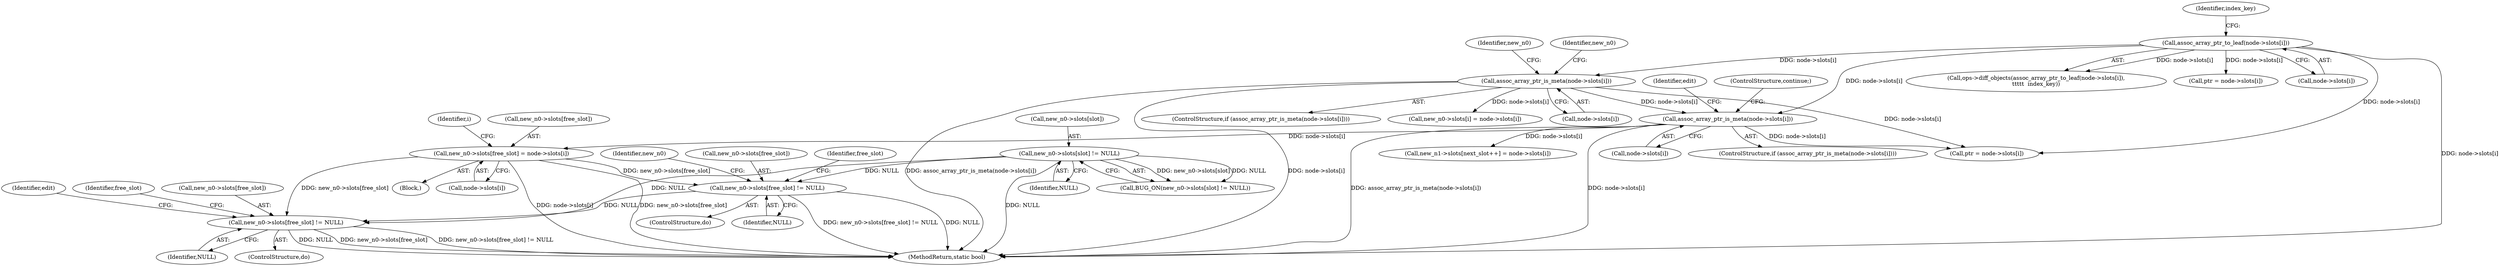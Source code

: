digraph "0_linux_8d4a2ec1e0b41b0cf9a0c5cd4511da7f8e4f3de2@API" {
"1000678" [label="(Call,new_n0->slots[free_slot] != NULL)"];
"1000650" [label="(Call,new_n0->slots[free_slot] = node->slots[i])"];
"1000605" [label="(Call,assoc_array_ptr_is_meta(node->slots[i]))"];
"1001020" [label="(Call,assoc_array_ptr_to_leaf(node->slots[i]))"];
"1000546" [label="(Call,assoc_array_ptr_is_meta(node->slots[i]))"];
"1000572" [label="(Call,new_n0->slots[slot] != NULL)"];
"1000643" [label="(Call,new_n0->slots[free_slot] != NULL)"];
"1001019" [label="(Call,ops->diff_objects(assoc_array_ptr_to_leaf(node->slots[i]),\n\t\t\t\t\t  index_key))"];
"1000572" [label="(Call,new_n0->slots[slot] != NULL)"];
"1000653" [label="(Identifier,new_n0)"];
"1000639" [label="(ControlStructure,do)"];
"1000687" [label="(Identifier,edit)"];
"1000677" [label="(Identifier,free_slot)"];
"1000616" [label="(Identifier,edit)"];
"1000545" [label="(ControlStructure,if (assoc_array_ptr_is_meta(node->slots[i])))"];
"1000638" [label="(Block,)"];
"1000606" [label="(Call,node->slots[i])"];
"1000578" [label="(Identifier,NULL)"];
"1000684" [label="(Identifier,NULL)"];
"1000571" [label="(Call,BUG_ON(new_n0->slots[slot] != NULL))"];
"1000573" [label="(Call,new_n0->slots[slot])"];
"1000656" [label="(Call,node->slots[i])"];
"1000650" [label="(Call,new_n0->slots[free_slot] = node->slots[i])"];
"1000679" [label="(Call,new_n0->slots[free_slot])"];
"1000678" [label="(Call,new_n0->slots[free_slot] != NULL)"];
"1000552" [label="(Call,new_n0->slots[i] = node->slots[i])"];
"1001204" [label="(Call,ptr = node->slots[i])"];
"1000674" [label="(ControlStructure,do)"];
"1000555" [label="(Identifier,new_n0)"];
"1000602" [label="(Identifier,i)"];
"1000649" [label="(Identifier,NULL)"];
"1000651" [label="(Call,new_n0->slots[free_slot])"];
"1000643" [label="(Call,new_n0->slots[free_slot] != NULL)"];
"1000546" [label="(Call,assoc_array_ptr_is_meta(node->slots[i]))"];
"1000644" [label="(Call,new_n0->slots[free_slot])"];
"1000567" [label="(Identifier,new_n0)"];
"1000547" [label="(Call,node->slots[i])"];
"1000604" [label="(ControlStructure,if (assoc_array_ptr_is_meta(node->slots[i])))"];
"1000642" [label="(Identifier,free_slot)"];
"1001251" [label="(MethodReturn,static bool)"];
"1001020" [label="(Call,assoc_array_ptr_to_leaf(node->slots[i]))"];
"1000747" [label="(Call,ptr = node->slots[i])"];
"1000605" [label="(Call,assoc_array_ptr_is_meta(node->slots[i]))"];
"1000621" [label="(Call,new_n1->slots[next_slot++] = node->slots[i])"];
"1001021" [label="(Call,node->slots[i])"];
"1000611" [label="(ControlStructure,continue;)"];
"1001026" [label="(Identifier,index_key)"];
"1000678" -> "1000674"  [label="AST: "];
"1000678" -> "1000684"  [label="CFG: "];
"1000679" -> "1000678"  [label="AST: "];
"1000684" -> "1000678"  [label="AST: "];
"1000677" -> "1000678"  [label="CFG: "];
"1000687" -> "1000678"  [label="CFG: "];
"1000678" -> "1001251"  [label="DDG: new_n0->slots[free_slot] != NULL"];
"1000678" -> "1001251"  [label="DDG: NULL"];
"1000678" -> "1001251"  [label="DDG: new_n0->slots[free_slot]"];
"1000650" -> "1000678"  [label="DDG: new_n0->slots[free_slot]"];
"1000572" -> "1000678"  [label="DDG: NULL"];
"1000643" -> "1000678"  [label="DDG: NULL"];
"1000650" -> "1000638"  [label="AST: "];
"1000650" -> "1000656"  [label="CFG: "];
"1000651" -> "1000650"  [label="AST: "];
"1000656" -> "1000650"  [label="AST: "];
"1000602" -> "1000650"  [label="CFG: "];
"1000650" -> "1001251"  [label="DDG: node->slots[i]"];
"1000650" -> "1001251"  [label="DDG: new_n0->slots[free_slot]"];
"1000650" -> "1000643"  [label="DDG: new_n0->slots[free_slot]"];
"1000605" -> "1000650"  [label="DDG: node->slots[i]"];
"1000605" -> "1000604"  [label="AST: "];
"1000605" -> "1000606"  [label="CFG: "];
"1000606" -> "1000605"  [label="AST: "];
"1000611" -> "1000605"  [label="CFG: "];
"1000616" -> "1000605"  [label="CFG: "];
"1000605" -> "1001251"  [label="DDG: assoc_array_ptr_is_meta(node->slots[i])"];
"1000605" -> "1001251"  [label="DDG: node->slots[i]"];
"1001020" -> "1000605"  [label="DDG: node->slots[i]"];
"1000546" -> "1000605"  [label="DDG: node->slots[i]"];
"1000605" -> "1000621"  [label="DDG: node->slots[i]"];
"1000605" -> "1000747"  [label="DDG: node->slots[i]"];
"1001020" -> "1001019"  [label="AST: "];
"1001020" -> "1001021"  [label="CFG: "];
"1001021" -> "1001020"  [label="AST: "];
"1001026" -> "1001020"  [label="CFG: "];
"1001020" -> "1001251"  [label="DDG: node->slots[i]"];
"1001020" -> "1000546"  [label="DDG: node->slots[i]"];
"1001020" -> "1000747"  [label="DDG: node->slots[i]"];
"1001020" -> "1001019"  [label="DDG: node->slots[i]"];
"1001020" -> "1001204"  [label="DDG: node->slots[i]"];
"1000546" -> "1000545"  [label="AST: "];
"1000546" -> "1000547"  [label="CFG: "];
"1000547" -> "1000546"  [label="AST: "];
"1000555" -> "1000546"  [label="CFG: "];
"1000567" -> "1000546"  [label="CFG: "];
"1000546" -> "1001251"  [label="DDG: assoc_array_ptr_is_meta(node->slots[i])"];
"1000546" -> "1001251"  [label="DDG: node->slots[i]"];
"1000546" -> "1000552"  [label="DDG: node->slots[i]"];
"1000546" -> "1000747"  [label="DDG: node->slots[i]"];
"1000572" -> "1000571"  [label="AST: "];
"1000572" -> "1000578"  [label="CFG: "];
"1000573" -> "1000572"  [label="AST: "];
"1000578" -> "1000572"  [label="AST: "];
"1000571" -> "1000572"  [label="CFG: "];
"1000572" -> "1001251"  [label="DDG: NULL"];
"1000572" -> "1000571"  [label="DDG: new_n0->slots[slot]"];
"1000572" -> "1000571"  [label="DDG: NULL"];
"1000572" -> "1000643"  [label="DDG: NULL"];
"1000643" -> "1000639"  [label="AST: "];
"1000643" -> "1000649"  [label="CFG: "];
"1000644" -> "1000643"  [label="AST: "];
"1000649" -> "1000643"  [label="AST: "];
"1000642" -> "1000643"  [label="CFG: "];
"1000653" -> "1000643"  [label="CFG: "];
"1000643" -> "1001251"  [label="DDG: new_n0->slots[free_slot] != NULL"];
"1000643" -> "1001251"  [label="DDG: NULL"];
}
